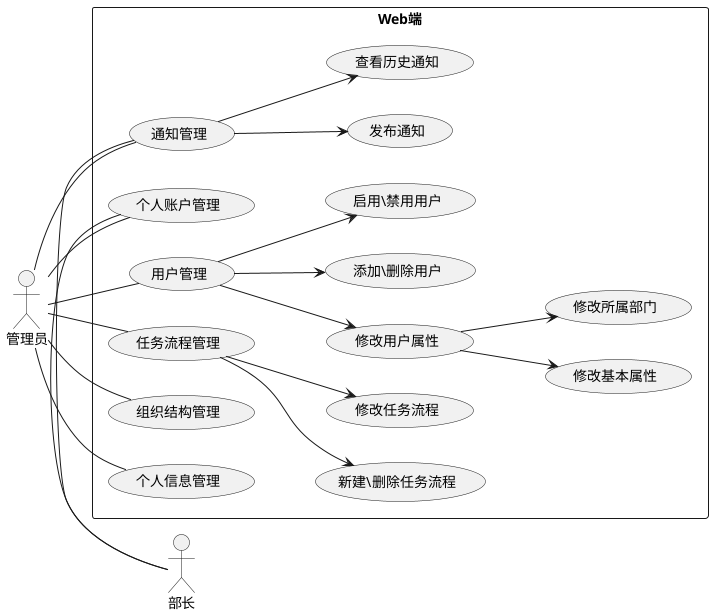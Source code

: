 @startuml
left to right direction
skinparam packageStyle rectangle
actor 管理员 as admin
actor 部长 as minister
rectangle Web端 {
  (admin) -- (用户管理)
  (用户管理) --> (修改用户属性)
  (用户管理) --> (添加\删除用户)
  (用户管理) --> (启用\禁用用户)
  (修改用户属性) --> (修改基本属性)
  (修改用户属性) --> (修改所属部门)
  (admin) -- (任务流程管理)
  (任务流程管理) --> (新建\删除任务流程)
  (任务流程管理) --> (修改任务流程)
  (admin) -- (组织结构管理)
  (admin) -- (通知管理)
  (通知管理) --> (发布通知)
  (通知管理) --> (查看历史通知)
  (admin) -- (个人信息管理)
  (minister) -right- (通知管理)
  (minister) -right- (个人账户管理)
  (admin) -- (个人账户管理)
}
@enduml